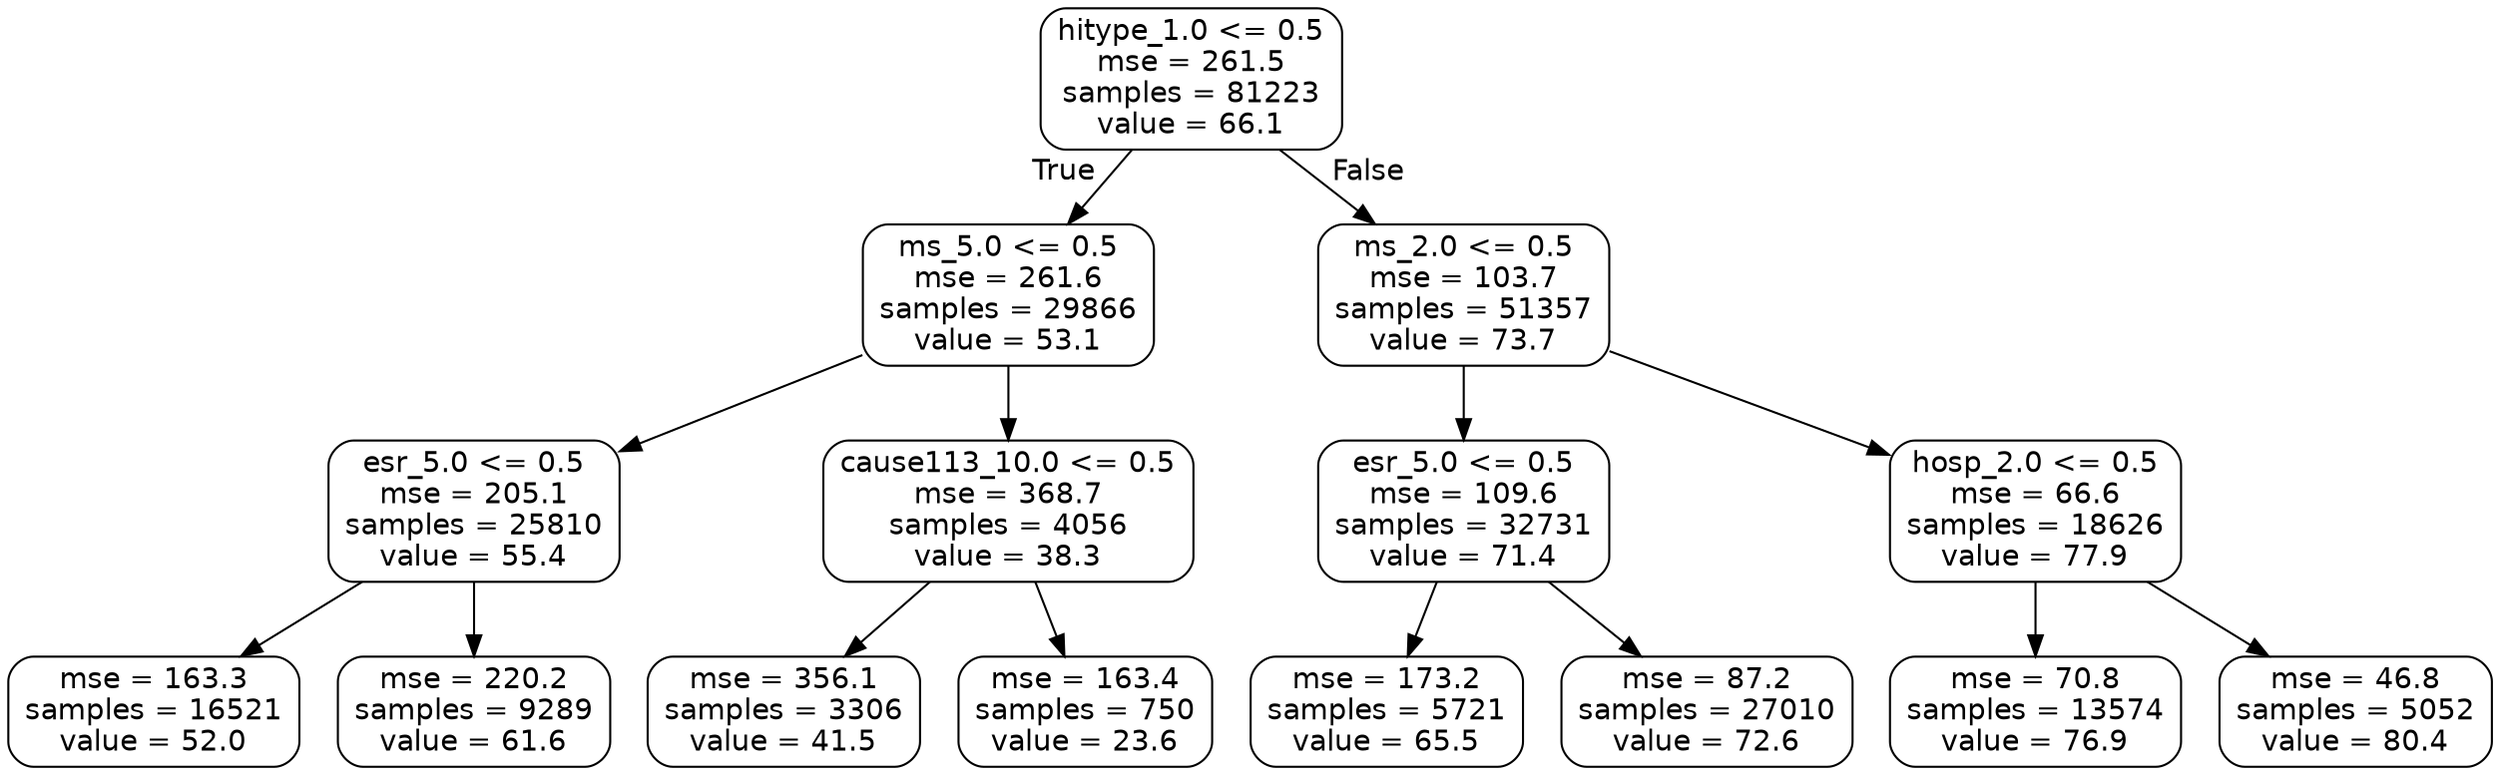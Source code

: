 digraph Tree {
node [shape=box, style="rounded", color="black", fontname=helvetica] ;
edge [fontname=helvetica] ;
0 [label="hitype_1.0 <= 0.5\nmse = 261.5\nsamples = 81223\nvalue = 66.1"] ;
1 [label="ms_5.0 <= 0.5\nmse = 261.6\nsamples = 29866\nvalue = 53.1"] ;
0 -> 1 [labeldistance=2.5, labelangle=45, headlabel="True"] ;
2 [label="esr_5.0 <= 0.5\nmse = 205.1\nsamples = 25810\nvalue = 55.4"] ;
1 -> 2 ;
3 [label="mse = 163.3\nsamples = 16521\nvalue = 52.0"] ;
2 -> 3 ;
4 [label="mse = 220.2\nsamples = 9289\nvalue = 61.6"] ;
2 -> 4 ;
5 [label="cause113_10.0 <= 0.5\nmse = 368.7\nsamples = 4056\nvalue = 38.3"] ;
1 -> 5 ;
6 [label="mse = 356.1\nsamples = 3306\nvalue = 41.5"] ;
5 -> 6 ;
7 [label="mse = 163.4\nsamples = 750\nvalue = 23.6"] ;
5 -> 7 ;
8 [label="ms_2.0 <= 0.5\nmse = 103.7\nsamples = 51357\nvalue = 73.7"] ;
0 -> 8 [labeldistance=2.5, labelangle=-45, headlabel="False"] ;
9 [label="esr_5.0 <= 0.5\nmse = 109.6\nsamples = 32731\nvalue = 71.4"] ;
8 -> 9 ;
10 [label="mse = 173.2\nsamples = 5721\nvalue = 65.5"] ;
9 -> 10 ;
11 [label="mse = 87.2\nsamples = 27010\nvalue = 72.6"] ;
9 -> 11 ;
12 [label="hosp_2.0 <= 0.5\nmse = 66.6\nsamples = 18626\nvalue = 77.9"] ;
8 -> 12 ;
13 [label="mse = 70.8\nsamples = 13574\nvalue = 76.9"] ;
12 -> 13 ;
14 [label="mse = 46.8\nsamples = 5052\nvalue = 80.4"] ;
12 -> 14 ;
}